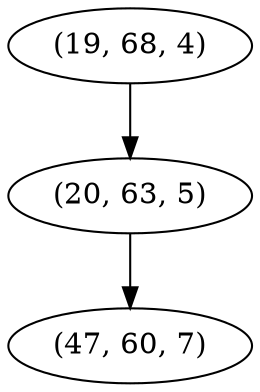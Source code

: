 digraph tree {
    "(19, 68, 4)";
    "(20, 63, 5)";
    "(47, 60, 7)";
    "(19, 68, 4)" -> "(20, 63, 5)";
    "(20, 63, 5)" -> "(47, 60, 7)";
}
